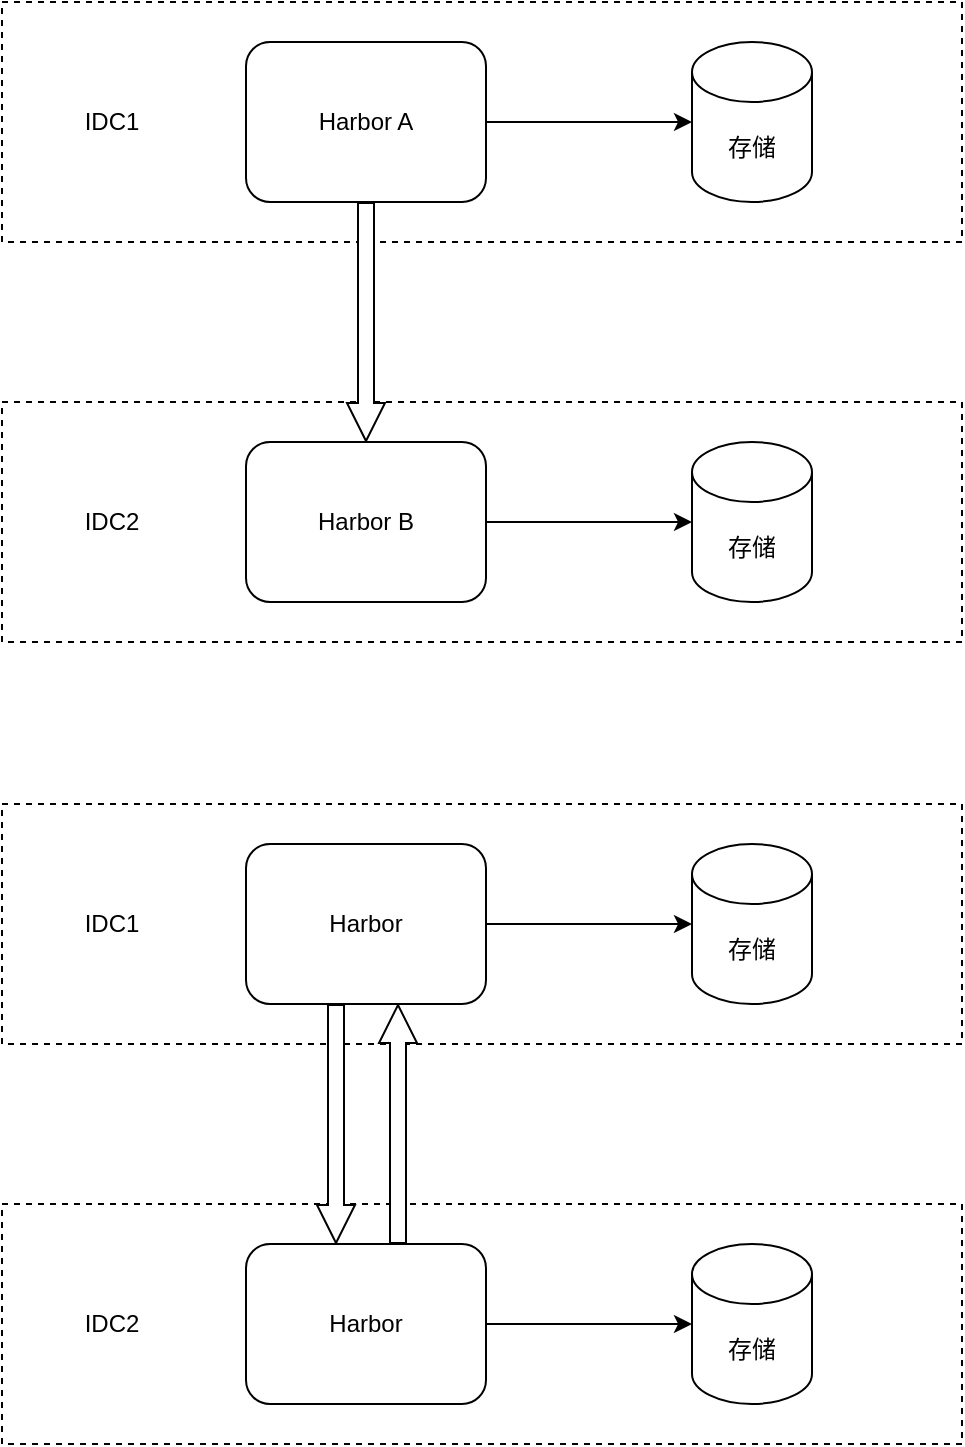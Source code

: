 <mxfile version="17.4.6" type="github">
  <diagram id="pwCYmbsNGXpY_KDB4hTa" name="Page-1">
    <mxGraphModel dx="1298" dy="809" grid="0" gridSize="10" guides="1" tooltips="1" connect="1" arrows="1" fold="1" page="1" pageScale="1" pageWidth="1169" pageHeight="1654" math="0" shadow="0">
      <root>
        <mxCell id="0" />
        <mxCell id="1" parent="0" />
        <mxCell id="9tv17p-iC9gNcAa3NXmu-2" value="" style="rounded=0;whiteSpace=wrap;html=1;dashed=1;" vertex="1" parent="1">
          <mxGeometry x="360" y="200" width="480" height="120" as="geometry" />
        </mxCell>
        <mxCell id="9tv17p-iC9gNcAa3NXmu-3" value="Harbor A" style="rounded=1;whiteSpace=wrap;html=1;" vertex="1" parent="1">
          <mxGeometry x="482" y="220" width="120" height="80" as="geometry" />
        </mxCell>
        <mxCell id="9tv17p-iC9gNcAa3NXmu-5" value="存储" style="shape=cylinder3;whiteSpace=wrap;html=1;boundedLbl=1;backgroundOutline=1;size=15;" vertex="1" parent="1">
          <mxGeometry x="705" y="220" width="60" height="80" as="geometry" />
        </mxCell>
        <mxCell id="9tv17p-iC9gNcAa3NXmu-6" value="" style="endArrow=classic;html=1;rounded=0;exitX=1;exitY=0.5;exitDx=0;exitDy=0;entryX=0;entryY=0.5;entryDx=0;entryDy=0;entryPerimeter=0;" edge="1" parent="1" source="9tv17p-iC9gNcAa3NXmu-3" target="9tv17p-iC9gNcAa3NXmu-5">
          <mxGeometry width="50" height="50" relative="1" as="geometry">
            <mxPoint x="522" y="440" as="sourcePoint" />
            <mxPoint x="572" y="390" as="targetPoint" />
          </mxGeometry>
        </mxCell>
        <mxCell id="9tv17p-iC9gNcAa3NXmu-7" value="IDC1" style="text;html=1;strokeColor=none;fillColor=none;align=center;verticalAlign=middle;whiteSpace=wrap;rounded=0;dashed=1;" vertex="1" parent="1">
          <mxGeometry x="385" y="245" width="60" height="30" as="geometry" />
        </mxCell>
        <mxCell id="9tv17p-iC9gNcAa3NXmu-8" value="" style="rounded=0;whiteSpace=wrap;html=1;dashed=1;" vertex="1" parent="1">
          <mxGeometry x="360" y="400" width="480" height="120" as="geometry" />
        </mxCell>
        <mxCell id="9tv17p-iC9gNcAa3NXmu-9" value="Harbor B" style="rounded=1;whiteSpace=wrap;html=1;" vertex="1" parent="1">
          <mxGeometry x="482" y="420" width="120" height="80" as="geometry" />
        </mxCell>
        <mxCell id="9tv17p-iC9gNcAa3NXmu-10" value="存储" style="shape=cylinder3;whiteSpace=wrap;html=1;boundedLbl=1;backgroundOutline=1;size=15;" vertex="1" parent="1">
          <mxGeometry x="705" y="420" width="60" height="80" as="geometry" />
        </mxCell>
        <mxCell id="9tv17p-iC9gNcAa3NXmu-11" value="" style="endArrow=classic;html=1;rounded=0;exitX=1;exitY=0.5;exitDx=0;exitDy=0;entryX=0;entryY=0.5;entryDx=0;entryDy=0;entryPerimeter=0;" edge="1" parent="1" source="9tv17p-iC9gNcAa3NXmu-9" target="9tv17p-iC9gNcAa3NXmu-10">
          <mxGeometry width="50" height="50" relative="1" as="geometry">
            <mxPoint x="522" y="640" as="sourcePoint" />
            <mxPoint x="572" y="590" as="targetPoint" />
          </mxGeometry>
        </mxCell>
        <mxCell id="9tv17p-iC9gNcAa3NXmu-12" value="IDC2" style="text;html=1;strokeColor=none;fillColor=none;align=center;verticalAlign=middle;whiteSpace=wrap;rounded=0;dashed=1;" vertex="1" parent="1">
          <mxGeometry x="385" y="445" width="60" height="30" as="geometry" />
        </mxCell>
        <mxCell id="9tv17p-iC9gNcAa3NXmu-15" value="" style="endArrow=classic;html=1;rounded=0;exitX=0.5;exitY=1;exitDx=0;exitDy=0;shape=flexArrow;fillColor=default;shadow=0;sketch=0;width=8;endWidth=10;endSize=6;" edge="1" parent="1" source="9tv17p-iC9gNcAa3NXmu-3" target="9tv17p-iC9gNcAa3NXmu-9">
          <mxGeometry width="50" height="50" relative="1" as="geometry">
            <mxPoint x="500" y="440" as="sourcePoint" />
            <mxPoint x="550" y="390" as="targetPoint" />
          </mxGeometry>
        </mxCell>
        <mxCell id="9tv17p-iC9gNcAa3NXmu-16" value="" style="rounded=0;whiteSpace=wrap;html=1;dashed=1;" vertex="1" parent="1">
          <mxGeometry x="360" y="601" width="480" height="120" as="geometry" />
        </mxCell>
        <mxCell id="9tv17p-iC9gNcAa3NXmu-17" value="Harbor" style="rounded=1;whiteSpace=wrap;html=1;" vertex="1" parent="1">
          <mxGeometry x="482" y="621" width="120" height="80" as="geometry" />
        </mxCell>
        <mxCell id="9tv17p-iC9gNcAa3NXmu-18" value="存储" style="shape=cylinder3;whiteSpace=wrap;html=1;boundedLbl=1;backgroundOutline=1;size=15;" vertex="1" parent="1">
          <mxGeometry x="705" y="621" width="60" height="80" as="geometry" />
        </mxCell>
        <mxCell id="9tv17p-iC9gNcAa3NXmu-19" value="" style="endArrow=classic;html=1;rounded=0;exitX=1;exitY=0.5;exitDx=0;exitDy=0;entryX=0;entryY=0.5;entryDx=0;entryDy=0;entryPerimeter=0;" edge="1" parent="1" source="9tv17p-iC9gNcAa3NXmu-17" target="9tv17p-iC9gNcAa3NXmu-18">
          <mxGeometry width="50" height="50" relative="1" as="geometry">
            <mxPoint x="522" y="841" as="sourcePoint" />
            <mxPoint x="572" y="791" as="targetPoint" />
          </mxGeometry>
        </mxCell>
        <mxCell id="9tv17p-iC9gNcAa3NXmu-20" value="IDC1" style="text;html=1;strokeColor=none;fillColor=none;align=center;verticalAlign=middle;whiteSpace=wrap;rounded=0;dashed=1;" vertex="1" parent="1">
          <mxGeometry x="385" y="646" width="60" height="30" as="geometry" />
        </mxCell>
        <mxCell id="9tv17p-iC9gNcAa3NXmu-21" value="" style="rounded=0;whiteSpace=wrap;html=1;dashed=1;" vertex="1" parent="1">
          <mxGeometry x="360" y="801" width="480" height="120" as="geometry" />
        </mxCell>
        <mxCell id="9tv17p-iC9gNcAa3NXmu-22" value="Harbor" style="rounded=1;whiteSpace=wrap;html=1;" vertex="1" parent="1">
          <mxGeometry x="482" y="821" width="120" height="80" as="geometry" />
        </mxCell>
        <mxCell id="9tv17p-iC9gNcAa3NXmu-23" value="存储" style="shape=cylinder3;whiteSpace=wrap;html=1;boundedLbl=1;backgroundOutline=1;size=15;" vertex="1" parent="1">
          <mxGeometry x="705" y="821" width="60" height="80" as="geometry" />
        </mxCell>
        <mxCell id="9tv17p-iC9gNcAa3NXmu-24" value="" style="endArrow=classic;html=1;rounded=0;exitX=1;exitY=0.5;exitDx=0;exitDy=0;entryX=0;entryY=0.5;entryDx=0;entryDy=0;entryPerimeter=0;" edge="1" parent="1" source="9tv17p-iC9gNcAa3NXmu-22" target="9tv17p-iC9gNcAa3NXmu-23">
          <mxGeometry width="50" height="50" relative="1" as="geometry">
            <mxPoint x="522" y="1041" as="sourcePoint" />
            <mxPoint x="572" y="991" as="targetPoint" />
          </mxGeometry>
        </mxCell>
        <mxCell id="9tv17p-iC9gNcAa3NXmu-25" value="IDC2" style="text;html=1;strokeColor=none;fillColor=none;align=center;verticalAlign=middle;whiteSpace=wrap;rounded=0;dashed=1;" vertex="1" parent="1">
          <mxGeometry x="385" y="846" width="60" height="30" as="geometry" />
        </mxCell>
        <mxCell id="9tv17p-iC9gNcAa3NXmu-26" value="" style="endArrow=classic;html=1;rounded=0;shape=flexArrow;fillColor=default;shadow=0;sketch=0;width=8;endWidth=10;endSize=6;entryX=0.25;entryY=0;entryDx=0;entryDy=0;exitX=0.25;exitY=1;exitDx=0;exitDy=0;" edge="1" parent="1">
          <mxGeometry width="50" height="50" relative="1" as="geometry">
            <mxPoint x="527" y="701" as="sourcePoint" />
            <mxPoint x="527" y="821" as="targetPoint" />
          </mxGeometry>
        </mxCell>
        <mxCell id="9tv17p-iC9gNcAa3NXmu-27" value="" style="endArrow=classic;html=1;rounded=0;exitX=0.75;exitY=0;exitDx=0;exitDy=0;shape=flexArrow;fillColor=default;shadow=0;sketch=0;width=8;endWidth=10;endSize=6;entryX=0.75;entryY=1;entryDx=0;entryDy=0;" edge="1" parent="1">
          <mxGeometry width="50" height="50" relative="1" as="geometry">
            <mxPoint x="558" y="821" as="sourcePoint" />
            <mxPoint x="558" y="701" as="targetPoint" />
          </mxGeometry>
        </mxCell>
      </root>
    </mxGraphModel>
  </diagram>
</mxfile>

